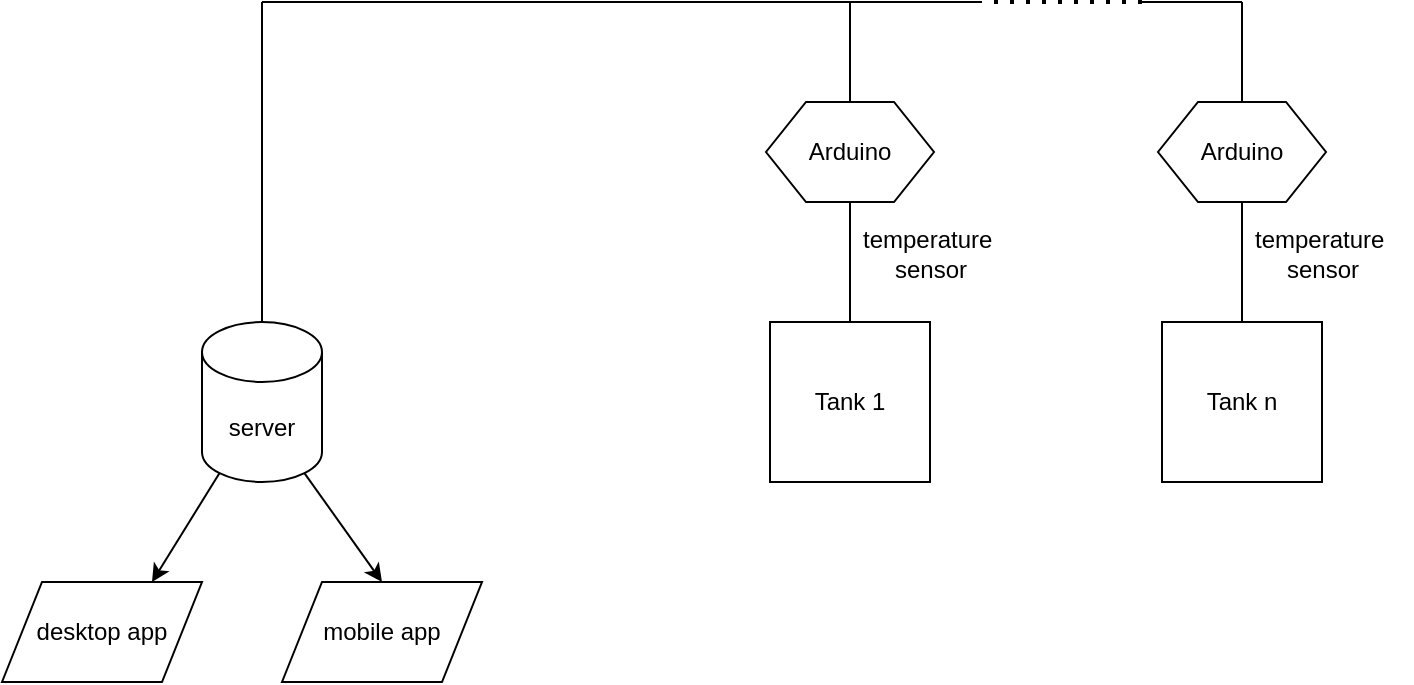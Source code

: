 <mxfile version="24.0.1" type="device">
  <diagram name="Pagina-1" id="I4EmwSFgDSJY8gpypUhG">
    <mxGraphModel dx="683" dy="355" grid="1" gridSize="10" guides="1" tooltips="1" connect="1" arrows="1" fold="1" page="1" pageScale="1" pageWidth="827" pageHeight="1169" math="0" shadow="0">
      <root>
        <mxCell id="0" />
        <mxCell id="1" parent="0" />
        <mxCell id="kIBanh0IJ7Cr4zYBQas--6" value="Tank 1" style="whiteSpace=wrap;html=1;aspect=fixed;" vertex="1" parent="1">
          <mxGeometry x="414" y="330" width="80" height="80" as="geometry" />
        </mxCell>
        <mxCell id="kIBanh0IJ7Cr4zYBQas--1" value="server" style="shape=cylinder3;whiteSpace=wrap;html=1;boundedLbl=1;backgroundOutline=1;size=15;" vertex="1" parent="1">
          <mxGeometry x="130" y="330" width="60" height="80" as="geometry" />
        </mxCell>
        <mxCell id="kIBanh0IJ7Cr4zYBQas--2" value="desktop app" style="shape=parallelogram;perimeter=parallelogramPerimeter;whiteSpace=wrap;html=1;fixedSize=1;" vertex="1" parent="1">
          <mxGeometry x="30" y="460" width="100" height="50" as="geometry" />
        </mxCell>
        <mxCell id="kIBanh0IJ7Cr4zYBQas--4" value="mobile app" style="shape=parallelogram;perimeter=parallelogramPerimeter;whiteSpace=wrap;html=1;fixedSize=1;" vertex="1" parent="1">
          <mxGeometry x="170" y="460" width="100" height="50" as="geometry" />
        </mxCell>
        <mxCell id="kIBanh0IJ7Cr4zYBQas--7" value="Tank n" style="whiteSpace=wrap;html=1;aspect=fixed;" vertex="1" parent="1">
          <mxGeometry x="610" y="330" width="80" height="80" as="geometry" />
        </mxCell>
        <mxCell id="kIBanh0IJ7Cr4zYBQas--8" value="Arduino" style="shape=hexagon;perimeter=hexagonPerimeter2;whiteSpace=wrap;html=1;fixedSize=1;" vertex="1" parent="1">
          <mxGeometry x="412" y="220" width="84" height="50" as="geometry" />
        </mxCell>
        <mxCell id="kIBanh0IJ7Cr4zYBQas--9" value="" style="endArrow=none;html=1;rounded=0;entryX=0.5;entryY=1;entryDx=0;entryDy=0;" edge="1" parent="1" source="kIBanh0IJ7Cr4zYBQas--6" target="kIBanh0IJ7Cr4zYBQas--8">
          <mxGeometry width="50" height="50" relative="1" as="geometry">
            <mxPoint x="390" y="410" as="sourcePoint" />
            <mxPoint x="440" y="360" as="targetPoint" />
          </mxGeometry>
        </mxCell>
        <mxCell id="kIBanh0IJ7Cr4zYBQas--10" value="" style="endArrow=none;html=1;rounded=0;exitX=0.5;exitY=0;exitDx=0;exitDy=0;exitPerimeter=0;" edge="1" parent="1" source="kIBanh0IJ7Cr4zYBQas--1">
          <mxGeometry width="50" height="50" relative="1" as="geometry">
            <mxPoint x="390" y="410" as="sourcePoint" />
            <mxPoint x="160" y="170" as="targetPoint" />
          </mxGeometry>
        </mxCell>
        <mxCell id="kIBanh0IJ7Cr4zYBQas--11" value="" style="endArrow=none;html=1;rounded=0;" edge="1" parent="1">
          <mxGeometry width="50" height="50" relative="1" as="geometry">
            <mxPoint x="160" y="170" as="sourcePoint" />
            <mxPoint x="520" y="170" as="targetPoint" />
          </mxGeometry>
        </mxCell>
        <mxCell id="kIBanh0IJ7Cr4zYBQas--12" value="" style="endArrow=none;dashed=1;html=1;dashPattern=1 3;strokeWidth=2;rounded=0;" edge="1" parent="1">
          <mxGeometry width="50" height="50" relative="1" as="geometry">
            <mxPoint x="600" y="170" as="sourcePoint" />
            <mxPoint x="520" y="170" as="targetPoint" />
          </mxGeometry>
        </mxCell>
        <mxCell id="kIBanh0IJ7Cr4zYBQas--13" value="" style="endArrow=none;html=1;rounded=0;" edge="1" parent="1">
          <mxGeometry width="50" height="50" relative="1" as="geometry">
            <mxPoint x="600" y="170" as="sourcePoint" />
            <mxPoint x="650" y="170" as="targetPoint" />
          </mxGeometry>
        </mxCell>
        <mxCell id="kIBanh0IJ7Cr4zYBQas--14" value="" style="endArrow=none;html=1;rounded=0;exitX=0.5;exitY=0;exitDx=0;exitDy=0;" edge="1" parent="1" source="kIBanh0IJ7Cr4zYBQas--16">
          <mxGeometry width="50" height="50" relative="1" as="geometry">
            <mxPoint x="390" y="410" as="sourcePoint" />
            <mxPoint x="650" y="170" as="targetPoint" />
          </mxGeometry>
        </mxCell>
        <mxCell id="kIBanh0IJ7Cr4zYBQas--15" value="" style="endArrow=none;html=1;rounded=0;exitX=0.5;exitY=0;exitDx=0;exitDy=0;" edge="1" parent="1" source="kIBanh0IJ7Cr4zYBQas--8">
          <mxGeometry width="50" height="50" relative="1" as="geometry">
            <mxPoint x="390" y="410" as="sourcePoint" />
            <mxPoint x="454" y="170" as="targetPoint" />
          </mxGeometry>
        </mxCell>
        <mxCell id="kIBanh0IJ7Cr4zYBQas--17" value="" style="endArrow=none;html=1;rounded=0;exitX=0.5;exitY=0;exitDx=0;exitDy=0;" edge="1" parent="1" source="kIBanh0IJ7Cr4zYBQas--7" target="kIBanh0IJ7Cr4zYBQas--16">
          <mxGeometry width="50" height="50" relative="1" as="geometry">
            <mxPoint x="650" y="330" as="sourcePoint" />
            <mxPoint x="650" y="170" as="targetPoint" />
          </mxGeometry>
        </mxCell>
        <mxCell id="kIBanh0IJ7Cr4zYBQas--16" value="Arduino" style="shape=hexagon;perimeter=hexagonPerimeter2;whiteSpace=wrap;html=1;fixedSize=1;" vertex="1" parent="1">
          <mxGeometry x="608" y="220" width="84" height="50" as="geometry" />
        </mxCell>
        <mxCell id="kIBanh0IJ7Cr4zYBQas--20" value="temperature&amp;nbsp;&lt;div&gt;sensor&lt;/div&gt;" style="text;html=1;align=center;verticalAlign=middle;resizable=0;points=[];autosize=1;strokeColor=none;fillColor=none;" vertex="1" parent="1">
          <mxGeometry x="449" y="276" width="90" height="40" as="geometry" />
        </mxCell>
        <mxCell id="kIBanh0IJ7Cr4zYBQas--21" value="temperature&amp;nbsp;&lt;div&gt;sensor&lt;/div&gt;" style="text;html=1;align=center;verticalAlign=middle;resizable=0;points=[];autosize=1;strokeColor=none;fillColor=none;" vertex="1" parent="1">
          <mxGeometry x="645" y="276" width="90" height="40" as="geometry" />
        </mxCell>
        <mxCell id="kIBanh0IJ7Cr4zYBQas--22" value="" style="endArrow=classic;html=1;rounded=0;exitX=0.145;exitY=1;exitDx=0;exitDy=-4.35;exitPerimeter=0;entryX=0.75;entryY=0;entryDx=0;entryDy=0;" edge="1" parent="1" source="kIBanh0IJ7Cr4zYBQas--1" target="kIBanh0IJ7Cr4zYBQas--2">
          <mxGeometry width="50" height="50" relative="1" as="geometry">
            <mxPoint x="190" y="410" as="sourcePoint" />
            <mxPoint x="240" y="360" as="targetPoint" />
          </mxGeometry>
        </mxCell>
        <mxCell id="kIBanh0IJ7Cr4zYBQas--23" value="" style="endArrow=classic;html=1;rounded=0;exitX=0.855;exitY=1;exitDx=0;exitDy=-4.35;exitPerimeter=0;entryX=0.5;entryY=0;entryDx=0;entryDy=0;" edge="1" parent="1" source="kIBanh0IJ7Cr4zYBQas--1" target="kIBanh0IJ7Cr4zYBQas--4">
          <mxGeometry width="50" height="50" relative="1" as="geometry">
            <mxPoint x="190" y="410" as="sourcePoint" />
            <mxPoint x="240" y="360" as="targetPoint" />
          </mxGeometry>
        </mxCell>
      </root>
    </mxGraphModel>
  </diagram>
</mxfile>
